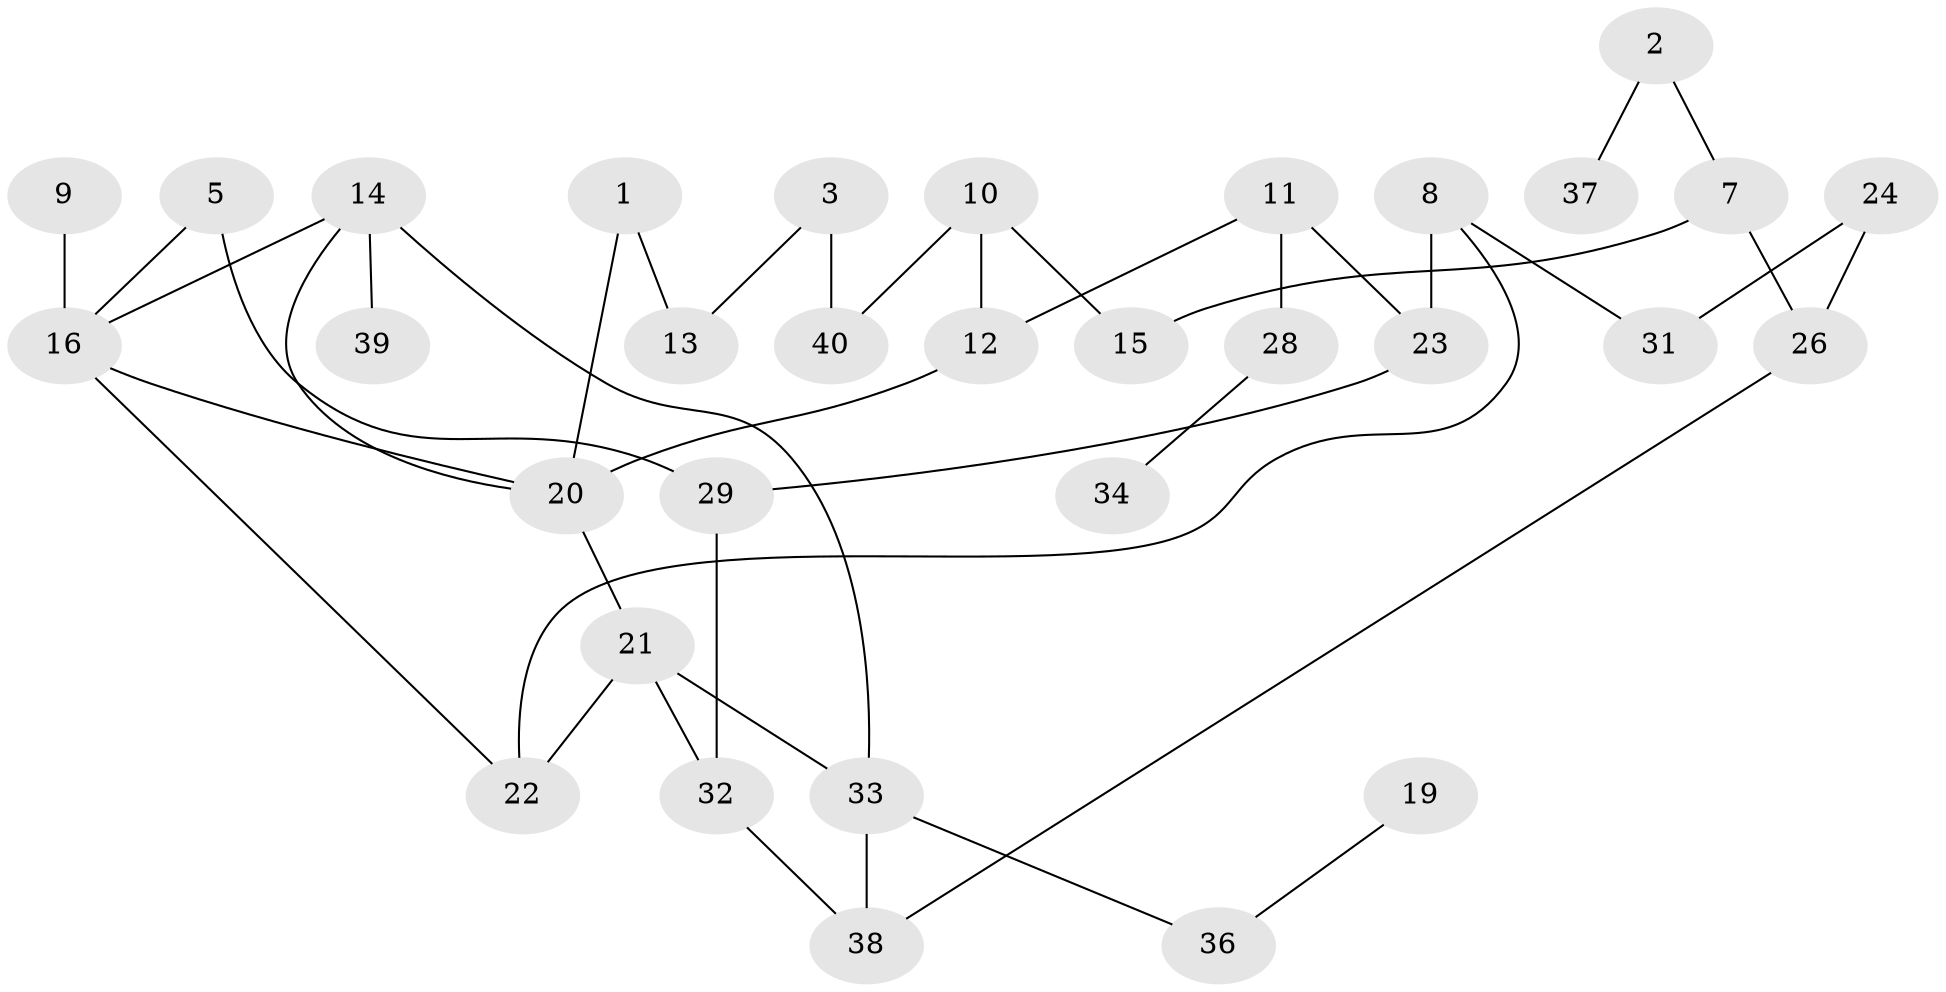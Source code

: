 // original degree distribution, {2: 0.3392857142857143, 3: 0.26785714285714285, 1: 0.19642857142857142, 0: 0.10714285714285714, 4: 0.05357142857142857, 5: 0.03571428571428571}
// Generated by graph-tools (version 1.1) at 2025/35/03/04/25 23:35:52]
// undirected, 32 vertices, 41 edges
graph export_dot {
  node [color=gray90,style=filled];
  1;
  2;
  3;
  5;
  7;
  8;
  9;
  10;
  11;
  12;
  13;
  14;
  15;
  16;
  19;
  20;
  21;
  22;
  23;
  24;
  26;
  28;
  29;
  31;
  32;
  33;
  34;
  36;
  37;
  38;
  39;
  40;
  1 -- 13 [weight=1.0];
  1 -- 20 [weight=1.0];
  2 -- 7 [weight=1.0];
  2 -- 37 [weight=1.0];
  3 -- 13 [weight=1.0];
  3 -- 40 [weight=1.0];
  5 -- 16 [weight=1.0];
  5 -- 29 [weight=1.0];
  7 -- 15 [weight=1.0];
  7 -- 26 [weight=1.0];
  8 -- 22 [weight=1.0];
  8 -- 23 [weight=1.0];
  8 -- 31 [weight=1.0];
  9 -- 16 [weight=1.0];
  10 -- 12 [weight=1.0];
  10 -- 15 [weight=1.0];
  10 -- 40 [weight=1.0];
  11 -- 12 [weight=1.0];
  11 -- 23 [weight=1.0];
  11 -- 28 [weight=1.0];
  12 -- 20 [weight=1.0];
  14 -- 16 [weight=1.0];
  14 -- 20 [weight=1.0];
  14 -- 33 [weight=1.0];
  14 -- 39 [weight=1.0];
  16 -- 20 [weight=1.0];
  16 -- 22 [weight=1.0];
  19 -- 36 [weight=1.0];
  20 -- 21 [weight=2.0];
  21 -- 22 [weight=1.0];
  21 -- 32 [weight=1.0];
  21 -- 33 [weight=1.0];
  23 -- 29 [weight=1.0];
  24 -- 26 [weight=1.0];
  24 -- 31 [weight=1.0];
  26 -- 38 [weight=1.0];
  28 -- 34 [weight=1.0];
  29 -- 32 [weight=1.0];
  32 -- 38 [weight=1.0];
  33 -- 36 [weight=1.0];
  33 -- 38 [weight=1.0];
}
